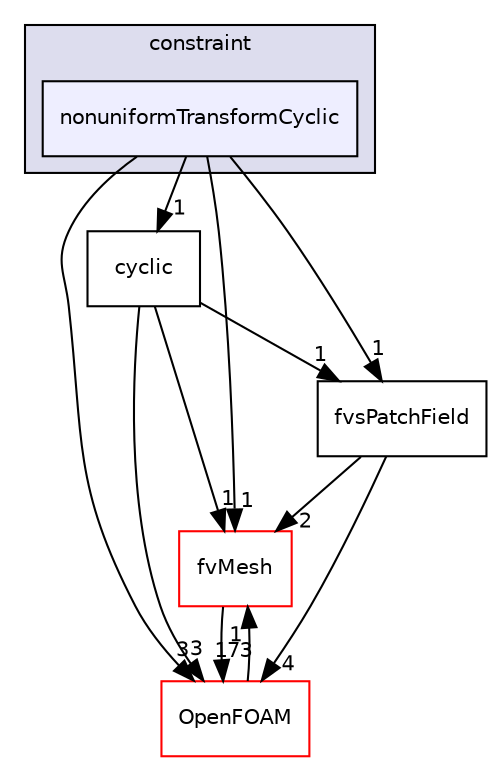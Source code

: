 digraph "src/finiteVolume/fields/fvsPatchFields/constraint/nonuniformTransformCyclic" {
  bgcolor=transparent;
  compound=true
  node [ fontsize="10", fontname="Helvetica"];
  edge [ labelfontsize="10", labelfontname="Helvetica"];
  subgraph clusterdir_d3657b0b23136d928b995b4c42c4ccd9 {
    graph [ bgcolor="#ddddee", pencolor="black", label="constraint" fontname="Helvetica", fontsize="10", URL="dir_d3657b0b23136d928b995b4c42c4ccd9.html"]
  dir_8024153c8c5357530912c9752f55dfe5 [shape=box, label="nonuniformTransformCyclic", style="filled", fillcolor="#eeeeff", pencolor="black", URL="dir_8024153c8c5357530912c9752f55dfe5.html"];
  }
  dir_c382fa095c9c33d8673c0dd60aaef275 [shape=box label="fvMesh" color="red" URL="dir_c382fa095c9c33d8673c0dd60aaef275.html"];
  dir_19ade4d920b03fe04129384a1ccaaa09 [shape=box label="cyclic" URL="dir_19ade4d920b03fe04129384a1ccaaa09.html"];
  dir_c5473ff19b20e6ec4dfe5c310b3778a8 [shape=box label="OpenFOAM" color="red" URL="dir_c5473ff19b20e6ec4dfe5c310b3778a8.html"];
  dir_f8fc54ccdbdfd051989b9c9b77557e92 [shape=box label="fvsPatchField" URL="dir_f8fc54ccdbdfd051989b9c9b77557e92.html"];
  dir_c382fa095c9c33d8673c0dd60aaef275->dir_c5473ff19b20e6ec4dfe5c310b3778a8 [headlabel="173", labeldistance=1.5 headhref="dir_001126_001898.html"];
  dir_19ade4d920b03fe04129384a1ccaaa09->dir_c382fa095c9c33d8673c0dd60aaef275 [headlabel="1", labeldistance=1.5 headhref="dir_001051_001126.html"];
  dir_19ade4d920b03fe04129384a1ccaaa09->dir_c5473ff19b20e6ec4dfe5c310b3778a8 [headlabel="3", labeldistance=1.5 headhref="dir_001051_001898.html"];
  dir_19ade4d920b03fe04129384a1ccaaa09->dir_f8fc54ccdbdfd051989b9c9b77557e92 [headlabel="1", labeldistance=1.5 headhref="dir_001051_001062.html"];
  dir_c5473ff19b20e6ec4dfe5c310b3778a8->dir_c382fa095c9c33d8673c0dd60aaef275 [headlabel="1", labeldistance=1.5 headhref="dir_001898_001126.html"];
  dir_f8fc54ccdbdfd051989b9c9b77557e92->dir_c382fa095c9c33d8673c0dd60aaef275 [headlabel="2", labeldistance=1.5 headhref="dir_001062_001126.html"];
  dir_f8fc54ccdbdfd051989b9c9b77557e92->dir_c5473ff19b20e6ec4dfe5c310b3778a8 [headlabel="4", labeldistance=1.5 headhref="dir_001062_001898.html"];
  dir_8024153c8c5357530912c9752f55dfe5->dir_c382fa095c9c33d8673c0dd60aaef275 [headlabel="1", labeldistance=1.5 headhref="dir_001056_001126.html"];
  dir_8024153c8c5357530912c9752f55dfe5->dir_19ade4d920b03fe04129384a1ccaaa09 [headlabel="1", labeldistance=1.5 headhref="dir_001056_001051.html"];
  dir_8024153c8c5357530912c9752f55dfe5->dir_c5473ff19b20e6ec4dfe5c310b3778a8 [headlabel="3", labeldistance=1.5 headhref="dir_001056_001898.html"];
  dir_8024153c8c5357530912c9752f55dfe5->dir_f8fc54ccdbdfd051989b9c9b77557e92 [headlabel="1", labeldistance=1.5 headhref="dir_001056_001062.html"];
}
